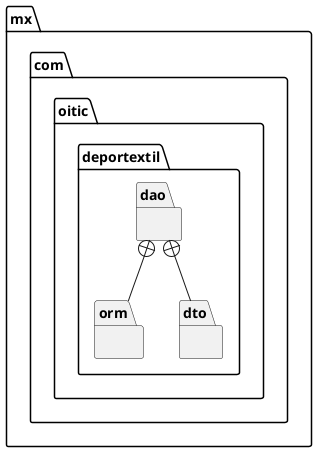 @startuml
package mx.com.oitic.deportextil.orm  {

}
package mx.com.oitic.deportextil.dao  {

}
package mx.com.oitic.deportextil.dto  {

}


mx.com.oitic.deportextil.dao +-- mx.com.oitic.deportextil.orm
mx.com.oitic.deportextil.dao +-- mx.com.oitic.deportextil.dto


@enduml
